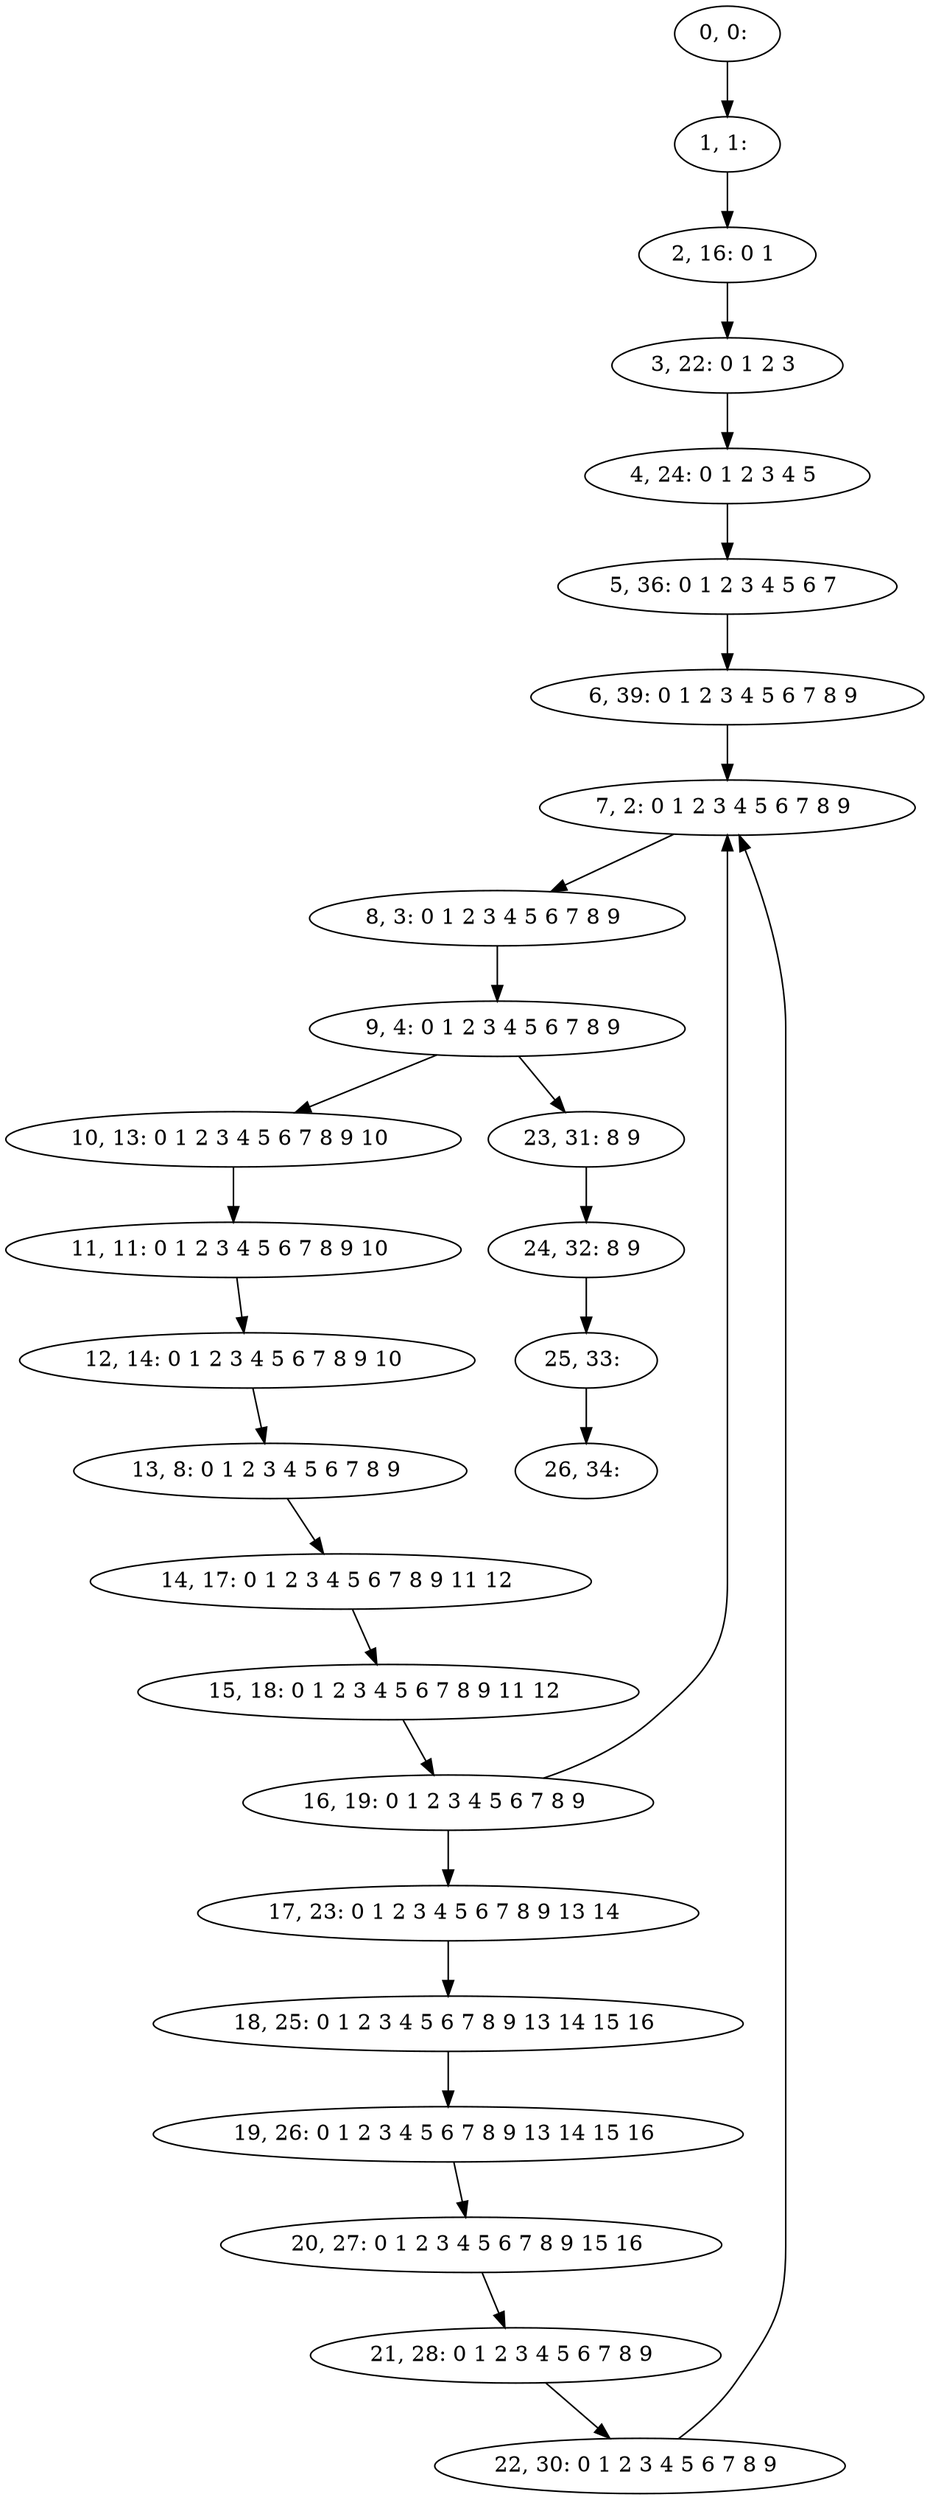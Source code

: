 digraph G {
0[label="0, 0: "];
1[label="1, 1: "];
2[label="2, 16: 0 1 "];
3[label="3, 22: 0 1 2 3 "];
4[label="4, 24: 0 1 2 3 4 5 "];
5[label="5, 36: 0 1 2 3 4 5 6 7 "];
6[label="6, 39: 0 1 2 3 4 5 6 7 8 9 "];
7[label="7, 2: 0 1 2 3 4 5 6 7 8 9 "];
8[label="8, 3: 0 1 2 3 4 5 6 7 8 9 "];
9[label="9, 4: 0 1 2 3 4 5 6 7 8 9 "];
10[label="10, 13: 0 1 2 3 4 5 6 7 8 9 10 "];
11[label="11, 11: 0 1 2 3 4 5 6 7 8 9 10 "];
12[label="12, 14: 0 1 2 3 4 5 6 7 8 9 10 "];
13[label="13, 8: 0 1 2 3 4 5 6 7 8 9 "];
14[label="14, 17: 0 1 2 3 4 5 6 7 8 9 11 12 "];
15[label="15, 18: 0 1 2 3 4 5 6 7 8 9 11 12 "];
16[label="16, 19: 0 1 2 3 4 5 6 7 8 9 "];
17[label="17, 23: 0 1 2 3 4 5 6 7 8 9 13 14 "];
18[label="18, 25: 0 1 2 3 4 5 6 7 8 9 13 14 15 16 "];
19[label="19, 26: 0 1 2 3 4 5 6 7 8 9 13 14 15 16 "];
20[label="20, 27: 0 1 2 3 4 5 6 7 8 9 15 16 "];
21[label="21, 28: 0 1 2 3 4 5 6 7 8 9 "];
22[label="22, 30: 0 1 2 3 4 5 6 7 8 9 "];
23[label="23, 31: 8 9 "];
24[label="24, 32: 8 9 "];
25[label="25, 33: "];
26[label="26, 34: "];
0->1 ;
1->2 ;
2->3 ;
3->4 ;
4->5 ;
5->6 ;
6->7 ;
7->8 ;
8->9 ;
9->10 ;
9->23 ;
10->11 ;
11->12 ;
12->13 ;
13->14 ;
14->15 ;
15->16 ;
16->17 ;
16->7 ;
17->18 ;
18->19 ;
19->20 ;
20->21 ;
21->22 ;
22->7 ;
23->24 ;
24->25 ;
25->26 ;
}
